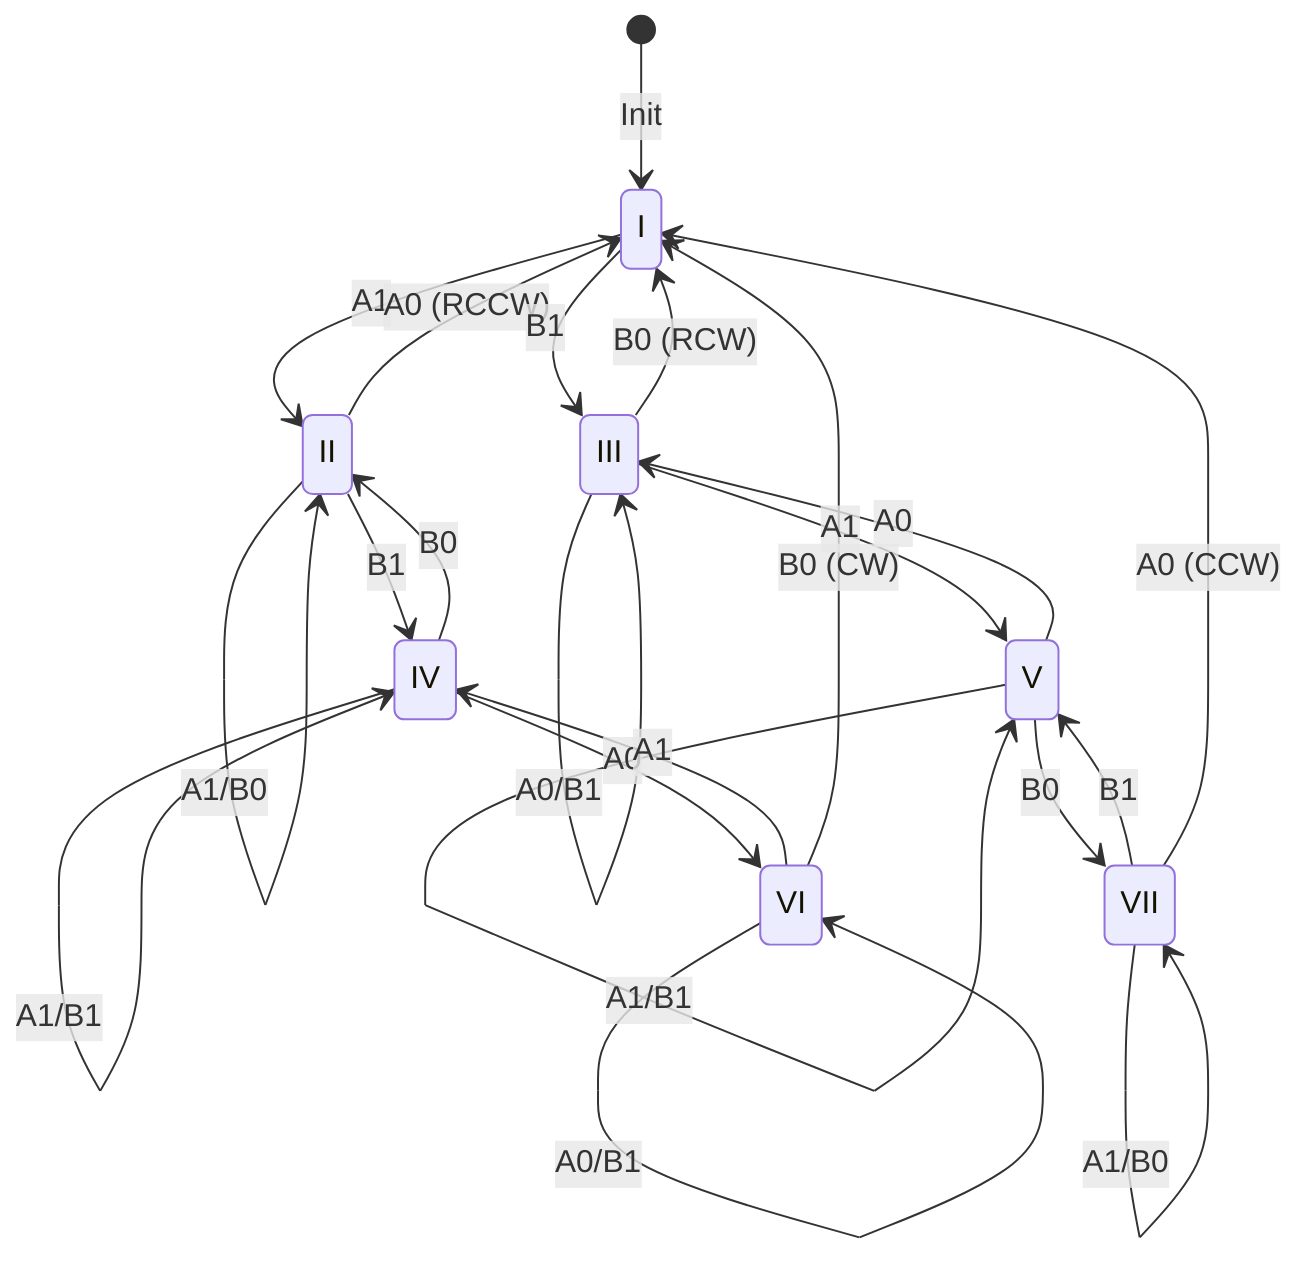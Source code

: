 stateDiagram-v2
    [*] --> I: Init
    
    I --> II: A1
    II --> I: A0 (RCCW)
    II --> II: A1/B0
    II --> IV: B1
    IV --> II: B0
    IV --> VI: A0
    IV --> IV: A1/B1
    VI --> IV: A1
    VI --> VI: A0/B1

    VI --> I: B0 (CW)

    I --> III: B1
    III --> I: B0 (RCW)
    III --> III: A0/B1
    III --> V: A1
    V --> III: A0
    V --> VII: B0
    V --> V: A1/B1 
    VII --> V: B1
    VII --> VII: A1/B0

    VII --> I: A0 (CCW)